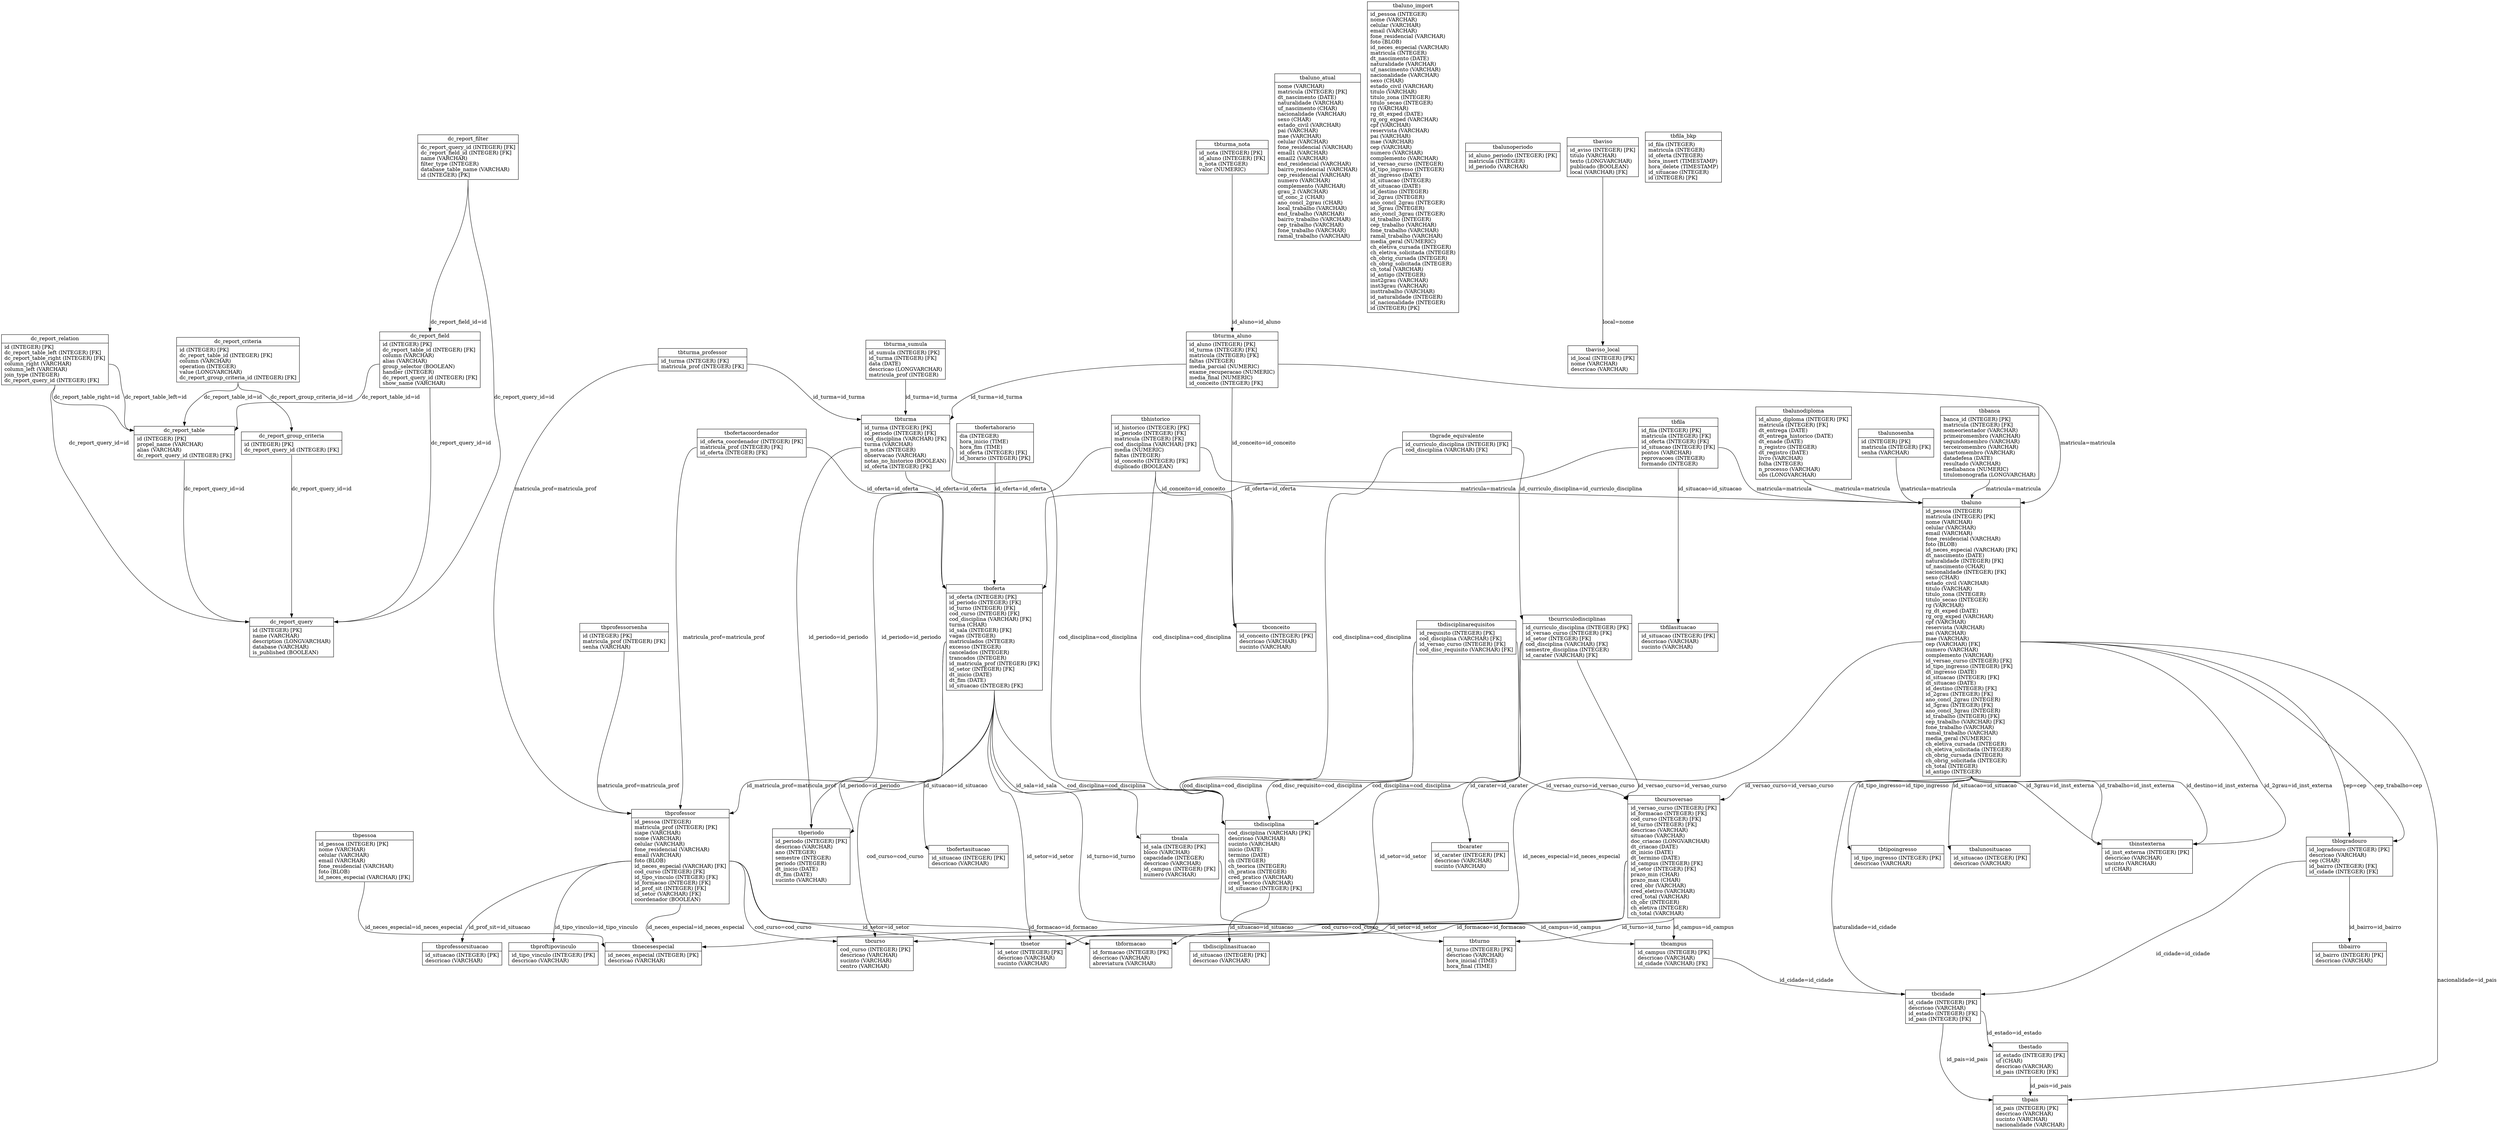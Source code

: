 digraph G {
nodedc_report_query [label="{<table>dc_report_query|<cols>id (INTEGER) [PK]\lname (VARCHAR)\ldescription (LONGVARCHAR)\ldatabase (VARCHAR)\lis_published (BOOLEAN)\l}", shape=record];
nodedc_report_table [label="{<table>dc_report_table|<cols>id (INTEGER) [PK]\lpropel_name (VARCHAR)\lalias (VARCHAR)\ldc_report_query_id (INTEGER) [FK]\l}", shape=record];
nodedc_report_relation [label="{<table>dc_report_relation|<cols>id (INTEGER) [PK]\ldc_report_table_left (INTEGER) [FK]\ldc_report_table_right (INTEGER) [FK]\lcolumn_right (VARCHAR)\lcolumn_left (VARCHAR)\ljoin_type (INTEGER)\ldc_report_query_id (INTEGER) [FK]\l}", shape=record];
nodedc_report_field [label="{<table>dc_report_field|<cols>id (INTEGER) [PK]\ldc_report_table_id (INTEGER) [FK]\lcolumn (VARCHAR)\lalias (VARCHAR)\lgroup_selector (BOOLEAN)\lhandler (INTEGER)\ldc_report_query_id (INTEGER) [FK]\lshow_name (VARCHAR)\l}", shape=record];
nodedc_report_criteria [label="{<table>dc_report_criteria|<cols>id (INTEGER) [PK]\ldc_report_table_id (INTEGER) [FK]\lcolumn (VARCHAR)\loperation (INTEGER)\lvalue (LONGVARCHAR)\ldc_report_group_criteria_id (INTEGER) [FK]\l}", shape=record];
nodedc_report_group_criteria [label="{<table>dc_report_group_criteria|<cols>id (INTEGER) [PK]\ldc_report_query_id (INTEGER) [FK]\l}", shape=record];
nodedc_report_filter [label="{<table>dc_report_filter|<cols>dc_report_query_id (INTEGER) [FK]\ldc_report_field_id (INTEGER) [FK]\lname (VARCHAR)\lfilter_type (INTEGER)\ldatabase_table_name (VARCHAR)\lid (INTEGER) [PK]\l}", shape=record];
nodetbaluno [label="{<table>tbaluno|<cols>id_pessoa (INTEGER)\lmatricula (INTEGER) [PK]\lnome (VARCHAR)\lcelular (VARCHAR)\lemail (VARCHAR)\lfone_residencial (VARCHAR)\lfoto (BLOB)\lid_neces_especial (VARCHAR) [FK]\ldt_nascimento (DATE)\lnaturalidade (INTEGER) [FK]\luf_nascimento (CHAR)\lnacionalidade (INTEGER) [FK]\lsexo (CHAR)\lestado_civil (VARCHAR)\ltitulo (VARCHAR)\ltitulo_zona (INTEGER)\ltitulo_secao (INTEGER)\lrg (VARCHAR)\lrg_dt_exped (DATE)\lrg_org_exped (VARCHAR)\lcpf (VARCHAR)\lreservista (VARCHAR)\lpai (VARCHAR)\lmae (VARCHAR)\lcep (VARCHAR) [FK]\lnumero (VARCHAR)\lcomplemento (VARCHAR)\lid_versao_curso (INTEGER) [FK]\lid_tipo_ingresso (INTEGER) [FK]\ldt_ingresso (DATE)\lid_situacao (INTEGER) [FK]\ldt_situacao (DATE)\lid_destino (INTEGER) [FK]\lid_2grau (INTEGER) [FK]\lano_concl_2grau (INTEGER)\lid_3grau (INTEGER) [FK]\lano_concl_3grau (INTEGER)\lid_trabalho (INTEGER) [FK]\lcep_trabalho (VARCHAR) [FK]\lfone_trabalho (VARCHAR)\lramal_trabalho (VARCHAR)\lmedia_geral (NUMERIC)\lch_eletiva_cursada (INTEGER)\lch_eletiva_solicitada (INTEGER)\lch_obrig_cursada (INTEGER)\lch_obrig_solicitada (INTEGER)\lch_total (INTEGER)\lid_antigo (INTEGER)\l}", shape=record];
nodetbaluno_atual [label="{<table>tbaluno_atual|<cols>nome (VARCHAR)\lmatricula (INTEGER) [PK]\ldt_nascimento (DATE)\lnaturalidade (VARCHAR)\luf_nascimento (CHAR)\lnacionalidade (VARCHAR)\lsexo (CHAR)\lestado_civil (VARCHAR)\lpai (VARCHAR)\lmae (VARCHAR)\lcelular (VARCHAR)\lfone_residencial (VARCHAR)\lemail1 (VARCHAR)\lemail2 (VARCHAR)\lend_residencial (VARCHAR)\lbairro_residencial (VARCHAR)\lcep_residencial (VARCHAR)\lnumero (VARCHAR)\lcomplemento (VARCHAR)\lgrau_2 (VARCHAR)\luf_conc_2 (CHAR)\lano_concl_2grau (CHAR)\llocal_trabalho (VARCHAR)\lend_trabalho (VARCHAR)\lbairro_trabalho (VARCHAR)\lcep_trabalho (VARCHAR)\lfone_trabalho (VARCHAR)\lramal_trabalho (VARCHAR)\l}", shape=record];
nodetbalunodiploma [label="{<table>tbalunodiploma|<cols>id_aluno_diploma (INTEGER) [PK]\lmatricula (INTEGER) [FK]\ldt_entrega (DATE)\ldt_entrega_historico (DATE)\ldt_enade (DATE)\ln_registro (INTEGER)\ldt_registro (DATE)\llivro (VARCHAR)\lfolha (INTEGER)\ln_processo (VARCHAR)\lobs (LONGVARCHAR)\l}", shape=record];
nodetbaluno_import [label="{<table>tbaluno_import|<cols>id_pessoa (INTEGER)\lnome (VARCHAR)\lcelular (VARCHAR)\lemail (VARCHAR)\lfone_residencial (VARCHAR)\lfoto (BLOB)\lid_neces_especial (VARCHAR)\lmatricula (INTEGER)\ldt_nascimento (DATE)\lnaturalidade (VARCHAR)\luf_nascimento (VARCHAR)\lnacionalidade (VARCHAR)\lsexo (CHAR)\lestado_civil (VARCHAR)\ltitulo (VARCHAR)\ltitulo_zona (INTEGER)\ltitulo_secao (INTEGER)\lrg (VARCHAR)\lrg_dt_exped (DATE)\lrg_org_exped (VARCHAR)\lcpf (VARCHAR)\lreservista (VARCHAR)\lpai (VARCHAR)\lmae (VARCHAR)\lcep (VARCHAR)\lnumero (VARCHAR)\lcomplemento (VARCHAR)\lid_versao_curso (INTEGER)\lid_tipo_ingresso (INTEGER)\ldt_ingresso (DATE)\lid_situacao (INTEGER)\ldt_situacao (DATE)\lid_destino (INTEGER)\lid_2grau (INTEGER)\lano_concl_2grau (INTEGER)\lid_3grau (INTEGER)\lano_concl_3grau (INTEGER)\lid_trabalho (INTEGER)\lcep_trabalho (VARCHAR)\lfone_trabalho (VARCHAR)\lramal_trabalho (VARCHAR)\lmedia_geral (NUMERIC)\lch_eletiva_cursada (INTEGER)\lch_eletiva_solicitada (INTEGER)\lch_obrig_cursada (INTEGER)\lch_obrig_solicitada (INTEGER)\lch_total (VARCHAR)\lid_antigo (INTEGER)\linst2grau (VARCHAR)\linst3grau (VARCHAR)\linsttrabalho (VARCHAR)\lid_naturalidade (INTEGER)\lid_nacionalidade (INTEGER)\lid (INTEGER) [PK]\l}", shape=record];
nodetbalunoperiodo [label="{<table>tbalunoperiodo|<cols>id_aluno_periodo (INTEGER) [PK]\lmatricula (INTEGER)\lid_periodo (VARCHAR)\l}", shape=record];
nodetbalunosenha [label="{<table>tbalunosenha|<cols>id (INTEGER) [PK]\lmatricula (INTEGER) [FK]\lsenha (VARCHAR)\l}", shape=record];
nodetbalunosituacao [label="{<table>tbalunosituacao|<cols>id_situacao (INTEGER) [PK]\ldescricao (VARCHAR)\l}", shape=record];
nodetbaviso [label="{<table>tbaviso|<cols>id_aviso (INTEGER) [PK]\ltitulo (VARCHAR)\ltexto (LONGVARCHAR)\lpublicado (BOOLEAN)\llocal (VARCHAR) [FK]\l}", shape=record];
nodetbaviso_local [label="{<table>tbaviso_local|<cols>id_local (INTEGER) [PK]\lnome (VARCHAR)\ldescricao (VARCHAR)\l}", shape=record];
nodetbbairro [label="{<table>tbbairro|<cols>id_bairro (INTEGER) [PK]\ldescricao (VARCHAR)\l}", shape=record];
nodetbbanca [label="{<table>tbbanca|<cols>banca_id (INTEGER) [PK]\lmatricula (INTEGER) [FK]\lnomeorientador (VARCHAR)\lprimeiromembro (VARCHAR)\lsegundomembro (VARCHAR)\lterceiromembro (VARCHAR)\lquartomembro (VARCHAR)\ldatadefesa (DATE)\lresultado (VARCHAR)\lmediabanca (NUMERIC)\ltitulomonografia (LONGVARCHAR)\l}", shape=record];
nodetbcampus [label="{<table>tbcampus|<cols>id_campus (INTEGER) [PK]\ldescricao (VARCHAR)\lid_cidade (VARCHAR) [FK]\l}", shape=record];
nodetbcarater [label="{<table>tbcarater|<cols>id_carater (INTEGER) [PK]\ldescricao (VARCHAR)\lsucinto (VARCHAR)\l}", shape=record];
nodetbcidade [label="{<table>tbcidade|<cols>id_cidade (INTEGER) [PK]\ldescricao (VARCHAR)\lid_estado (INTEGER) [FK]\lid_pais (INTEGER) [FK]\l}", shape=record];
nodetbconceito [label="{<table>tbconceito|<cols>id_conceito (INTEGER) [PK]\ldescricao (VARCHAR)\lsucinto (VARCHAR)\l}", shape=record];
nodetbcurriculodisciplinas [label="{<table>tbcurriculodisciplinas|<cols>id_curriculo_disciplina (INTEGER) [PK]\lid_versao_curso (INTEGER) [FK]\lid_setor (INTEGER) [FK]\lcod_disciplina (VARCHAR) [FK]\lsemestre_disciplina (INTEGER)\lid_carater (VARCHAR) [FK]\l}", shape=record];
nodetbgrade_equivalente [label="{<table>tbgrade_equivalente|<cols>id_curriculo_disciplina (INTEGER) [FK]\lcod_disciplina (VARCHAR) [FK]\l}", shape=record];
nodetbcurso [label="{<table>tbcurso|<cols>cod_curso (INTEGER) [PK]\ldescricao (VARCHAR)\lsucinto (VARCHAR)\lcentro (VARCHAR)\l}", shape=record];
nodetbcursoversao [label="{<table>tbcursoversao|<cols>id_versao_curso (INTEGER) [PK]\lid_formacao (INTEGER) [FK]\lcod_curso (INTEGER) [FK]\lid_turno (INTEGER) [FK]\ldescricao (VARCHAR)\lsituacao (VARCHAR)\ldoc_criacao (LONGVARCHAR)\ldt_criacao (DATE)\ldt_inicio (DATE)\ldt_termino (DATE)\lid_campus (INTEGER) [FK]\lid_setor (INTEGER) [FK]\lprazo_min (CHAR)\lprazo_max (CHAR)\lcred_obr (VARCHAR)\lcred_eletivo (VARCHAR)\lcred_total (VARCHAR)\lch_obr (INTEGER)\lch_eletiva (INTEGER)\lch_total (VARCHAR)\l}", shape=record];
nodetbdisciplina [label="{<table>tbdisciplina|<cols>cod_disciplina (VARCHAR) [PK]\ldescricao (VARCHAR)\lsucinto (VARCHAR)\linicio (DATE)\ltermino (DATE)\lch (INTEGER)\lch_teorica (INTEGER)\lch_pratica (INTEGER)\lcred_pratico (VARCHAR)\lcred_teorico (VARCHAR)\lid_situacao (INTEGER) [FK]\l}", shape=record];
nodetbdisciplinarequisitos [label="{<table>tbdisciplinarequisitos|<cols>id_requisito (INTEGER) [PK]\lcod_disciplina (VARCHAR) [FK]\lid_versao_curso (INTEGER) [FK]\lcod_disc_requisito (VARCHAR) [FK]\l}", shape=record];
nodetbdisciplinasituacao [label="{<table>tbdisciplinasituacao|<cols>id_situacao (INTEGER) [PK]\ldescricao (VARCHAR)\l}", shape=record];
nodetbestado [label="{<table>tbestado|<cols>id_estado (INTEGER) [PK]\luf (CHAR)\ldescricao (VARCHAR)\lid_pais (INTEGER) [FK]\l}", shape=record];
nodetbfila [label="{<table>tbfila|<cols>id_fila (INTEGER) [PK]\lmatricula (INTEGER) [FK]\lid_oferta (INTEGER) [FK]\lid_situacao (INTEGER) [FK]\lpontos (VARCHAR)\lreprovacoes (INTEGER)\lformando (INTEGER)\l}", shape=record];
nodetbfila_bkp [label="{<table>tbfila_bkp|<cols>id_fila (INTEGER)\lmatricula (INTEGER)\lid_oferta (INTEGER)\lhora_insert (TIMESTAMP)\lhora_delete (TIMESTAMP)\lid_situacao (INTEGER)\lid (INTEGER) [PK]\l}", shape=record];
nodetbfilasituacao [label="{<table>tbfilasituacao|<cols>id_situacao (INTEGER) [PK]\ldescricao (VARCHAR)\lsucinto (VARCHAR)\l}", shape=record];
nodetbformacao [label="{<table>tbformacao|<cols>id_formacao (INTEGER) [PK]\ldescricao (VARCHAR)\labreviatura (VARCHAR)\l}", shape=record];
nodetbhistorico [label="{<table>tbhistorico|<cols>id_historico (INTEGER) [PK]\lid_periodo (INTEGER) [FK]\lmatricula (INTEGER) [FK]\lcod_disciplina (VARCHAR) [FK]\lmedia (NUMERIC)\lfaltas (INTEGER)\lid_conceito (INTEGER) [FK]\lduplicado (BOOLEAN)\l}", shape=record];
nodetbinstexterna [label="{<table>tbinstexterna|<cols>id_inst_externa (INTEGER) [PK]\ldescricao (VARCHAR)\lsucinto (VARCHAR)\luf (CHAR)\l}", shape=record];
nodetblogradouro [label="{<table>tblogradouro|<cols>id_logradouro (INTEGER) [PK]\ldescricao (VARCHAR)\lcep (CHAR)\lid_bairro (INTEGER) [FK]\lid_cidade (INTEGER) [FK]\l}", shape=record];
nodetbnecesespecial [label="{<table>tbnecesespecial|<cols>id_neces_especial (INTEGER) [PK]\ldescricao (VARCHAR)\l}", shape=record];
nodetbofertasituacao [label="{<table>tbofertasituacao|<cols>id_situacao (INTEGER) [PK]\ldescricao (VARCHAR)\l}", shape=record];
nodetboferta [label="{<table>tboferta|<cols>id_oferta (INTEGER) [PK]\lid_periodo (INTEGER) [FK]\lid_turno (INTEGER) [FK]\lcod_curso (INTEGER) [FK]\lcod_disciplina (VARCHAR) [FK]\lturma (CHAR)\lid_sala (INTEGER) [FK]\lvagas (INTEGER)\lmatriculados (INTEGER)\lexcesso (INTEGER)\lcancelados (INTEGER)\ltrancados (INTEGER)\lid_matricula_prof (INTEGER) [FK]\lid_setor (INTEGER) [FK]\ldt_inicio (DATE)\ldt_fim (DATE)\lid_situacao (INTEGER) [FK]\l}", shape=record];
nodetbofertacoordenador [label="{<table>tbofertacoordenador|<cols>id_oferta_coordenador (INTEGER) [PK]\lmatricula_prof (INTEGER) [FK]\lid_oferta (INTEGER) [FK]\l}", shape=record];
nodetbofertahorario [label="{<table>tbofertahorario|<cols>dia (INTEGER)\lhora_inicio (TIME)\lhora_fim (TIME)\lid_oferta (INTEGER) [FK]\lid_horario (INTEGER) [PK]\l}", shape=record];
nodetbpais [label="{<table>tbpais|<cols>id_pais (INTEGER) [PK]\ldescricao (VARCHAR)\lsucinto (VARCHAR)\lnacionalidade (VARCHAR)\l}", shape=record];
nodetbperiodo [label="{<table>tbperiodo|<cols>id_periodo (INTEGER) [PK]\ldescricao (VARCHAR)\lano (INTEGER)\lsemestre (INTEGER)\lperiodo (INTEGER)\ldt_inicio (DATE)\ldt_fim (DATE)\lsucinto (VARCHAR)\l}", shape=record];
nodetbpessoa [label="{<table>tbpessoa|<cols>id_pessoa (INTEGER) [PK]\lnome (VARCHAR)\lcelular (VARCHAR)\lemail (VARCHAR)\lfone_residencial (VARCHAR)\lfoto (BLOB)\lid_neces_especial (VARCHAR) [FK]\l}", shape=record];
nodetbprofessor [label="{<table>tbprofessor|<cols>id_pessoa (INTEGER)\lmatricula_prof (INTEGER) [PK]\lsiape (VARCHAR)\lnome (VARCHAR)\lcelular (VARCHAR)\lfone_residencial (VARCHAR)\lemail (VARCHAR)\lfoto (BLOB)\lid_neces_especial (VARCHAR) [FK]\lcod_curso (INTEGER) [FK]\lid_tipo_vinculo (INTEGER) [FK]\lid_formacao (INTEGER) [FK]\lid_prof_sit (INTEGER) [FK]\lid_setor (VARCHAR) [FK]\lcoordenador (BOOLEAN)\l}", shape=record];
nodetbprofessorsenha [label="{<table>tbprofessorsenha|<cols>id (INTEGER) [PK]\lmatricula_prof (INTEGER) [FK]\lsenha (VARCHAR)\l}", shape=record];
nodetbprofessorsituacao [label="{<table>tbprofessorsituacao|<cols>id_situacao (INTEGER) [PK]\ldescricao (VARCHAR)\l}", shape=record];
nodetbproftipovinculo [label="{<table>tbproftipovinculo|<cols>id_tipo_vinculo (INTEGER) [PK]\ldescricao (VARCHAR)\l}", shape=record];
nodetbsala [label="{<table>tbsala|<cols>id_sala (INTEGER) [PK]\lbloco (VARCHAR)\lcapacidade (INTEGER)\ldescricao (VARCHAR)\lid_campus (INTEGER) [FK]\lnumero (VARCHAR)\l}", shape=record];
nodetbsetor [label="{<table>tbsetor|<cols>id_setor (INTEGER) [PK]\ldescricao (VARCHAR)\lsucinto (VARCHAR)\l}", shape=record];
nodetbtipoingresso [label="{<table>tbtipoingresso|<cols>id_tipo_ingresso (INTEGER) [PK]\ldescricao (VARCHAR)\l}", shape=record];
nodetbturma [label="{<table>tbturma|<cols>id_turma (INTEGER) [PK]\lid_periodo (INTEGER) [FK]\lcod_disciplina (VARCHAR) [FK]\lturma (VARCHAR)\ln_notas (INTEGER)\lobservacao (VARCHAR)\lnotas_no_historico (BOOLEAN)\lid_oferta (INTEGER) [FK]\l}", shape=record];
nodetbturma_aluno [label="{<table>tbturma_aluno|<cols>id_aluno (INTEGER) [PK]\lid_turma (INTEGER) [FK]\lmatricula (INTEGER) [FK]\lfaltas (INTEGER)\lmedia_parcial (NUMERIC)\lexame_recuperacao (NUMERIC)\lmedia_final (NUMERIC)\lid_conceito (INTEGER) [FK]\l}", shape=record];
nodetbturma_nota [label="{<table>tbturma_nota|<cols>id_nota (INTEGER) [PK]\lid_aluno (INTEGER) [FK]\ln_nota (INTEGER)\lvalor (NUMERIC)\l}", shape=record];
nodetbturma_professor [label="{<table>tbturma_professor|<cols>id_turma (INTEGER) [FK]\lmatricula_prof (INTEGER) [FK]\l}", shape=record];
nodetbturma_sumula [label="{<table>tbturma_sumula|<cols>id_sumula (INTEGER) [PK]\lid_turma (INTEGER) [FK]\ldata (DATE)\ldescricao (LONGVARCHAR)\lmatricula_prof (INTEGER)\l}", shape=record];
nodetbturno [label="{<table>tbturno|<cols>id_turno (INTEGER) [PK]\ldescricao (VARCHAR)\lhora_inicial (TIME)\lhora_final (TIME)\l}", shape=record];

nodedc_report_table:cols -> nodedc_report_query:table [label="dc_report_query_id=id "];
nodedc_report_relation:cols -> nodedc_report_table:table [label="dc_report_table_left=id "];
nodedc_report_relation:cols -> nodedc_report_table:table [label="dc_report_table_right=id "];
nodedc_report_relation:cols -> nodedc_report_query:table [label="dc_report_query_id=id "];
nodedc_report_field:cols -> nodedc_report_table:table [label="dc_report_table_id=id "];
nodedc_report_field:cols -> nodedc_report_query:table [label="dc_report_query_id=id "];
nodedc_report_criteria:cols -> nodedc_report_table:table [label="dc_report_table_id=id "];
nodedc_report_criteria:cols -> nodedc_report_group_criteria:table [label="dc_report_group_criteria_id=id "];
nodedc_report_group_criteria:cols -> nodedc_report_query:table [label="dc_report_query_id=id "];
nodedc_report_filter:cols -> nodedc_report_query:table [label="dc_report_query_id=id "];
nodedc_report_filter:cols -> nodedc_report_field:table [label="dc_report_field_id=id "];
nodetbaluno:cols -> nodetbnecesespecial:table [label="id_neces_especial=id_neces_especial "];
nodetbaluno:cols -> nodetbcidade:table [label="naturalidade=id_cidade "];
nodetbaluno:cols -> nodetbpais:table [label="nacionalidade=id_pais "];
nodetbaluno:cols -> nodetblogradouro:table [label="cep=cep "];
nodetbaluno:cols -> nodetbcursoversao:table [label="id_versao_curso=id_versao_curso "];
nodetbaluno:cols -> nodetbtipoingresso:table [label="id_tipo_ingresso=id_tipo_ingresso "];
nodetbaluno:cols -> nodetbalunosituacao:table [label="id_situacao=id_situacao "];
nodetbaluno:cols -> nodetbinstexterna:table [label="id_destino=id_inst_externa "];
nodetbaluno:cols -> nodetbinstexterna:table [label="id_2grau=id_inst_externa "];
nodetbaluno:cols -> nodetbinstexterna:table [label="id_3grau=id_inst_externa "];
nodetbaluno:cols -> nodetbinstexterna:table [label="id_trabalho=id_inst_externa "];
nodetbaluno:cols -> nodetblogradouro:table [label="cep_trabalho=cep "];
nodetbalunodiploma:cols -> nodetbaluno:table [label="matricula=matricula "];
nodetbalunosenha:cols -> nodetbaluno:table [label="matricula=matricula "];
nodetbaviso:cols -> nodetbaviso_local:table [label="local=nome "];
nodetbbanca:cols -> nodetbaluno:table [label="matricula=matricula "];
nodetbcampus:cols -> nodetbcidade:table [label="id_cidade=id_cidade "];
nodetbcidade:cols -> nodetbestado:table [label="id_estado=id_estado "];
nodetbcidade:cols -> nodetbpais:table [label="id_pais=id_pais "];
nodetbcurriculodisciplinas:cols -> nodetbcursoversao:table [label="id_versao_curso=id_versao_curso "];
nodetbcurriculodisciplinas:cols -> nodetbsetor:table [label="id_setor=id_setor "];
nodetbcurriculodisciplinas:cols -> nodetbdisciplina:table [label="cod_disciplina=cod_disciplina "];
nodetbcurriculodisciplinas:cols -> nodetbcarater:table [label="id_carater=id_carater "];
nodetbgrade_equivalente:cols -> nodetbcurriculodisciplinas:table [label="id_curriculo_disciplina=id_curriculo_disciplina "];
nodetbgrade_equivalente:cols -> nodetbdisciplina:table [label="cod_disciplina=cod_disciplina "];
nodetbcursoversao:cols -> nodetbformacao:table [label="id_formacao=id_formacao "];
nodetbcursoversao:cols -> nodetbcurso:table [label="cod_curso=cod_curso "];
nodetbcursoversao:cols -> nodetbturno:table [label="id_turno=id_turno "];
nodetbcursoversao:cols -> nodetbcampus:table [label="id_campus=id_campus "];
nodetbcursoversao:cols -> nodetbsetor:table [label="id_setor=id_setor "];
nodetbdisciplina:cols -> nodetbdisciplinasituacao:table [label="id_situacao=id_situacao "];
nodetbdisciplinarequisitos:cols -> nodetbdisciplina:table [label="cod_disciplina=cod_disciplina "];
nodetbdisciplinarequisitos:cols -> nodetbcursoversao:table [label="id_versao_curso=id_versao_curso "];
nodetbdisciplinarequisitos:cols -> nodetbdisciplina:table [label="cod_disc_requisito=cod_disciplina "];
nodetbestado:cols -> nodetbpais:table [label="id_pais=id_pais "];
nodetbfila:cols -> nodetbaluno:table [label="matricula=matricula "];
nodetbfila:cols -> nodetboferta:table [label="id_oferta=id_oferta "];
nodetbfila:cols -> nodetbfilasituacao:table [label="id_situacao=id_situacao "];
nodetbhistorico:cols -> nodetbperiodo:table [label="id_periodo=id_periodo "];
nodetbhistorico:cols -> nodetbaluno:table [label="matricula=matricula "];
nodetbhistorico:cols -> nodetbdisciplina:table [label="cod_disciplina=cod_disciplina "];
nodetbhistorico:cols -> nodetbconceito:table [label="id_conceito=id_conceito "];
nodetblogradouro:cols -> nodetbbairro:table [label="id_bairro=id_bairro "];
nodetblogradouro:cols -> nodetbcidade:table [label="id_cidade=id_cidade "];
nodetboferta:cols -> nodetbperiodo:table [label="id_periodo=id_periodo "];
nodetboferta:cols -> nodetbturno:table [label="id_turno=id_turno "];
nodetboferta:cols -> nodetbcurso:table [label="cod_curso=cod_curso "];
nodetboferta:cols -> nodetbdisciplina:table [label="cod_disciplina=cod_disciplina "];
nodetboferta:cols -> nodetbsala:table [label="id_sala=id_sala "];
nodetboferta:cols -> nodetbprofessor:table [label="id_matricula_prof=matricula_prof "];
nodetboferta:cols -> nodetbsetor:table [label="id_setor=id_setor "];
nodetboferta:cols -> nodetbofertasituacao:table [label="id_situacao=id_situacao "];
nodetbofertacoordenador:cols -> nodetbprofessor:table [label="matricula_prof=matricula_prof "];
nodetbofertacoordenador:cols -> nodetboferta:table [label="id_oferta=id_oferta "];
nodetbofertahorario:cols -> nodetboferta:table [label="id_oferta=id_oferta "];
nodetbpessoa:cols -> nodetbnecesespecial:table [label="id_neces_especial=id_neces_especial "];
nodetbprofessor:cols -> nodetbnecesespecial:table [label="id_neces_especial=id_neces_especial "];
nodetbprofessor:cols -> nodetbcurso:table [label="cod_curso=cod_curso "];
nodetbprofessor:cols -> nodetbproftipovinculo:table [label="id_tipo_vinculo=id_tipo_vinculo "];
nodetbprofessor:cols -> nodetbformacao:table [label="id_formacao=id_formacao "];
nodetbprofessor:cols -> nodetbprofessorsituacao:table [label="id_prof_sit=id_situacao "];
nodetbprofessor:cols -> nodetbsetor:table [label="id_setor=id_setor "];
nodetbprofessorsenha:cols -> nodetbprofessor:table [label="matricula_prof=matricula_prof "];
nodetbsala:cols -> nodetbcampus:table [label="id_campus=id_campus "];
nodetbturma:cols -> nodetbperiodo:table [label="id_periodo=id_periodo "];
nodetbturma:cols -> nodetbdisciplina:table [label="cod_disciplina=cod_disciplina "];
nodetbturma:cols -> nodetboferta:table [label="id_oferta=id_oferta "];
nodetbturma_aluno:cols -> nodetbturma:table [label="id_turma=id_turma "];
nodetbturma_aluno:cols -> nodetbaluno:table [label="matricula=matricula "];
nodetbturma_aluno:cols -> nodetbconceito:table [label="id_conceito=id_conceito "];
nodetbturma_nota:cols -> nodetbturma_aluno:table [label="id_aluno=id_aluno "];
nodetbturma_professor:cols -> nodetbturma:table [label="id_turma=id_turma "];
nodetbturma_professor:cols -> nodetbprofessor:table [label="matricula_prof=matricula_prof "];
nodetbturma_sumula:cols -> nodetbturma:table [label="id_turma=id_turma "];
}
